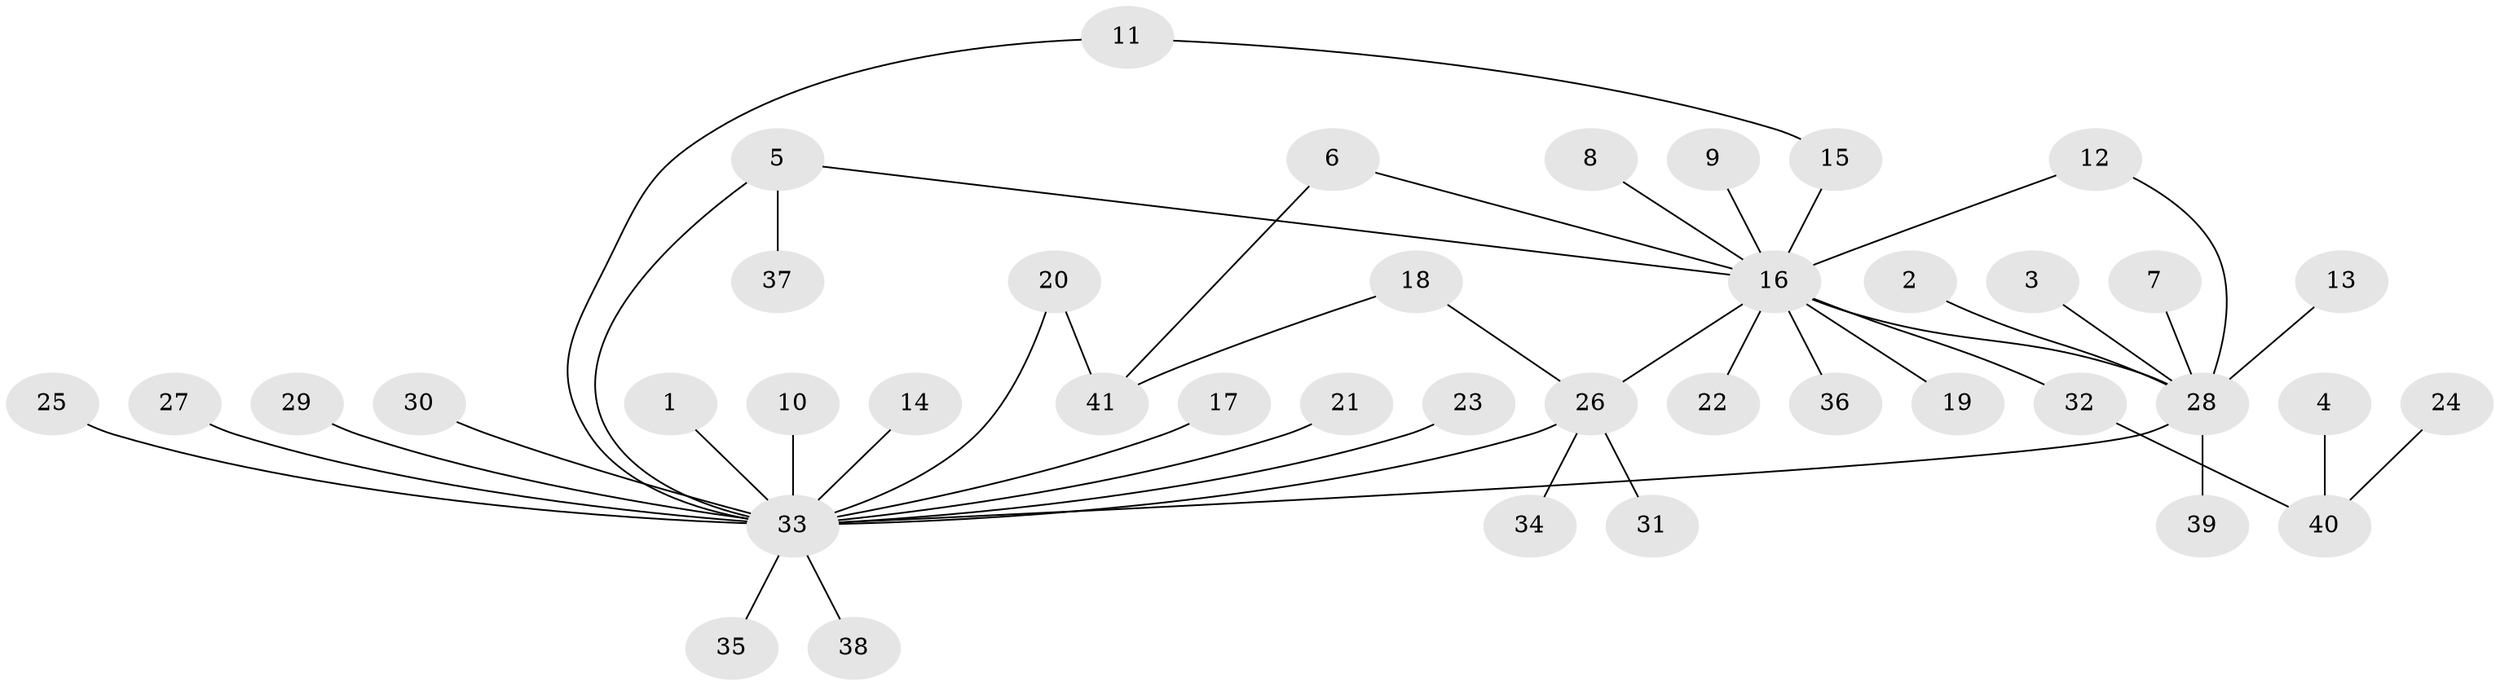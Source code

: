 // original degree distribution, {20: 0.012345679012345678, 1: 0.6049382716049383, 12: 0.012345679012345678, 16: 0.012345679012345678, 8: 0.012345679012345678, 3: 0.08641975308641975, 2: 0.2345679012345679, 5: 0.024691358024691357}
// Generated by graph-tools (version 1.1) at 2025/01/03/09/25 03:01:52]
// undirected, 41 vertices, 46 edges
graph export_dot {
graph [start="1"]
  node [color=gray90,style=filled];
  1;
  2;
  3;
  4;
  5;
  6;
  7;
  8;
  9;
  10;
  11;
  12;
  13;
  14;
  15;
  16;
  17;
  18;
  19;
  20;
  21;
  22;
  23;
  24;
  25;
  26;
  27;
  28;
  29;
  30;
  31;
  32;
  33;
  34;
  35;
  36;
  37;
  38;
  39;
  40;
  41;
  1 -- 33 [weight=1.0];
  2 -- 28 [weight=1.0];
  3 -- 28 [weight=1.0];
  4 -- 40 [weight=1.0];
  5 -- 16 [weight=1.0];
  5 -- 33 [weight=1.0];
  5 -- 37 [weight=1.0];
  6 -- 16 [weight=1.0];
  6 -- 41 [weight=1.0];
  7 -- 28 [weight=1.0];
  8 -- 16 [weight=1.0];
  9 -- 16 [weight=1.0];
  10 -- 33 [weight=1.0];
  11 -- 15 [weight=1.0];
  11 -- 33 [weight=1.0];
  12 -- 16 [weight=1.0];
  12 -- 28 [weight=1.0];
  13 -- 28 [weight=1.0];
  14 -- 33 [weight=1.0];
  15 -- 16 [weight=1.0];
  16 -- 19 [weight=1.0];
  16 -- 22 [weight=1.0];
  16 -- 26 [weight=1.0];
  16 -- 28 [weight=1.0];
  16 -- 32 [weight=1.0];
  16 -- 36 [weight=1.0];
  17 -- 33 [weight=1.0];
  18 -- 26 [weight=1.0];
  18 -- 41 [weight=1.0];
  20 -- 33 [weight=1.0];
  20 -- 41 [weight=1.0];
  21 -- 33 [weight=1.0];
  23 -- 33 [weight=1.0];
  24 -- 40 [weight=1.0];
  25 -- 33 [weight=1.0];
  26 -- 31 [weight=1.0];
  26 -- 33 [weight=1.0];
  26 -- 34 [weight=1.0];
  27 -- 33 [weight=1.0];
  28 -- 33 [weight=1.0];
  28 -- 39 [weight=1.0];
  29 -- 33 [weight=1.0];
  30 -- 33 [weight=1.0];
  32 -- 40 [weight=1.0];
  33 -- 35 [weight=1.0];
  33 -- 38 [weight=1.0];
}
